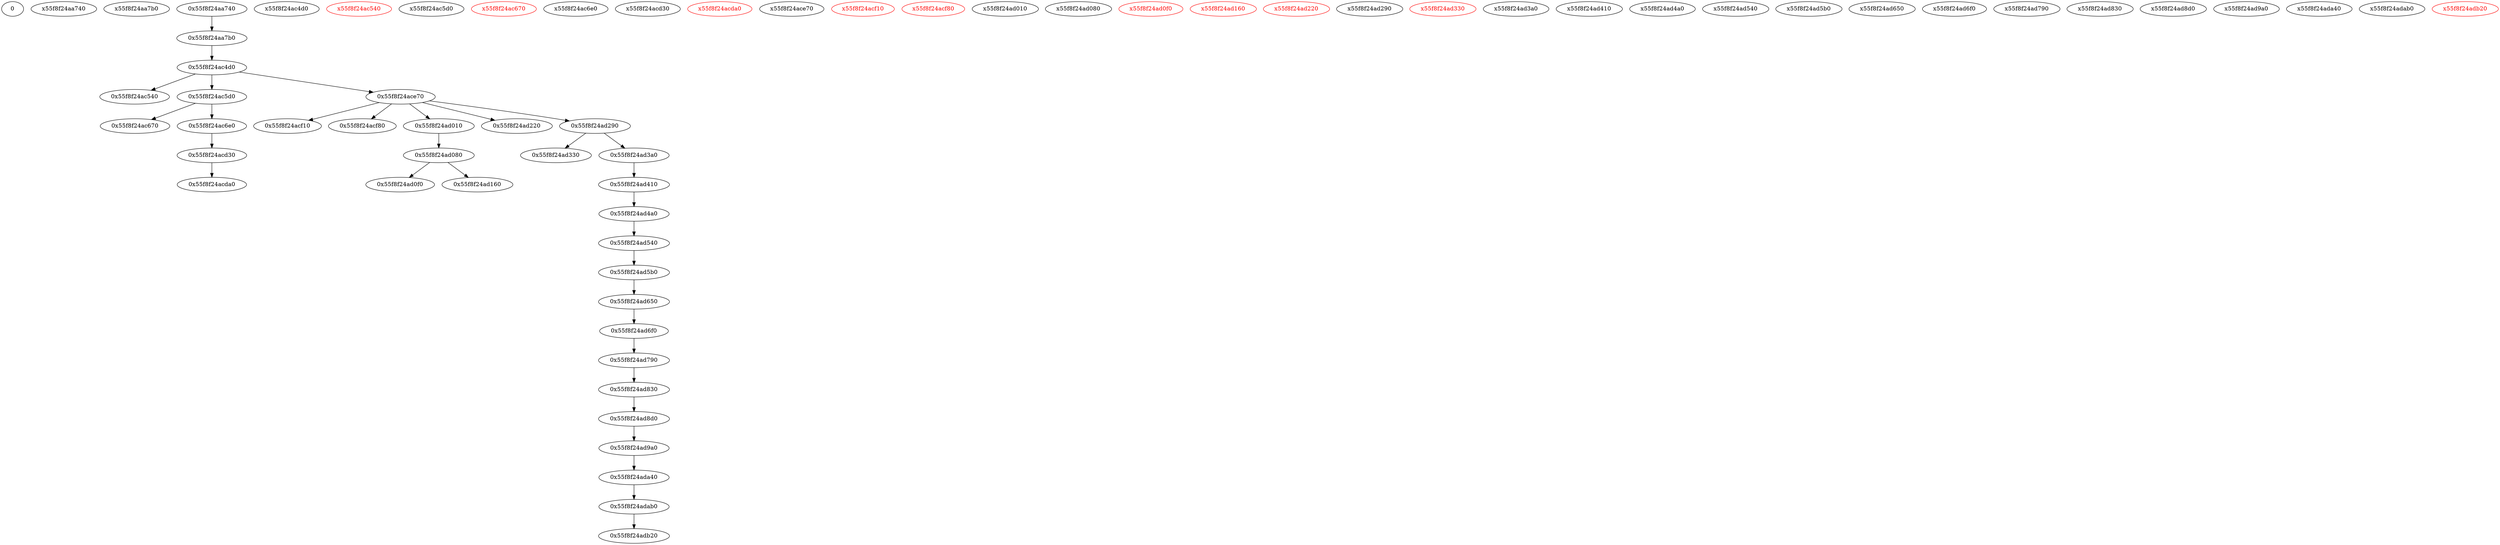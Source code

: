 digraph G {
  0x55f8f24aa740;
  0x55f8f24aa7b0;
  "0x55f8f24aa740" -> "0x55f8f24aa7b0";
  0x55f8f24aa7b0;
  0x55f8f24ac4d0;
  "0x55f8f24aa7b0" -> "0x55f8f24ac4d0";
  0x55f8f24ac4d0;
  0x55f8f24ac540;
  "0x55f8f24ac4d0" -> "0x55f8f24ac540";
  0x55f8f24ac540[fontcolor="red"][color="red"];
  0x55f8f24ac5d0;
  "0x55f8f24ac4d0" -> "0x55f8f24ac5d0";
  0x55f8f24ac5d0;
  0x55f8f24ac670;
  "0x55f8f24ac5d0" -> "0x55f8f24ac670";
  0x55f8f24ac670[fontcolor="red"][color="red"];
  0x55f8f24ac6e0;
  "0x55f8f24ac5d0" -> "0x55f8f24ac6e0";
  0x55f8f24ac6e0;
  0x55f8f24acd30;
  "0x55f8f24ac6e0" -> "0x55f8f24acd30";
  0x55f8f24acd30;
  0x55f8f24acda0;
  "0x55f8f24acd30" -> "0x55f8f24acda0";
  0x55f8f24acda0[fontcolor="red"][color="red"];
  0x55f8f24ace70;
  "0x55f8f24ac4d0" -> "0x55f8f24ace70";
  0x55f8f24ace70;
  0x55f8f24acf10;
  "0x55f8f24ace70" -> "0x55f8f24acf10";
  0x55f8f24acf10[fontcolor="red"][color="red"];
  0x55f8f24acf80;
  "0x55f8f24ace70" -> "0x55f8f24acf80";
  0x55f8f24acf80[fontcolor="red"][color="red"];
  0x55f8f24ad010;
  "0x55f8f24ace70" -> "0x55f8f24ad010";
  0x55f8f24ad010;
  0x55f8f24ad080;
  "0x55f8f24ad010" -> "0x55f8f24ad080";
  0x55f8f24ad080;
  0x55f8f24ad0f0;
  "0x55f8f24ad080" -> "0x55f8f24ad0f0";
  0x55f8f24ad0f0[fontcolor="red"][color="red"];
  0x55f8f24ad160;
  "0x55f8f24ad080" -> "0x55f8f24ad160";
  0x55f8f24ad160[fontcolor="red"][color="red"];
  0x55f8f24ad220;
  "0x55f8f24ace70" -> "0x55f8f24ad220";
  0x55f8f24ad220[fontcolor="red"][color="red"];
  0x55f8f24ad290;
  "0x55f8f24ace70" -> "0x55f8f24ad290";
  0x55f8f24ad290;
  0x55f8f24ad330;
  "0x55f8f24ad290" -> "0x55f8f24ad330";
  0x55f8f24ad330[fontcolor="red"][color="red"];
  0x55f8f24ad3a0;
  "0x55f8f24ad290" -> "0x55f8f24ad3a0";
  0x55f8f24ad3a0;
  0x55f8f24ad410;
  "0x55f8f24ad3a0" -> "0x55f8f24ad410";
  0x55f8f24ad410;
  0x55f8f24ad4a0;
  "0x55f8f24ad410" -> "0x55f8f24ad4a0";
  0x55f8f24ad4a0;
  0x55f8f24ad540;
  "0x55f8f24ad4a0" -> "0x55f8f24ad540";
  0x55f8f24ad540;
  0x55f8f24ad5b0;
  "0x55f8f24ad540" -> "0x55f8f24ad5b0";
  0x55f8f24ad5b0;
  0x55f8f24ad650;
  "0x55f8f24ad5b0" -> "0x55f8f24ad650";
  0x55f8f24ad650;
  0x55f8f24ad6f0;
  "0x55f8f24ad650" -> "0x55f8f24ad6f0";
  0x55f8f24ad6f0;
  0x55f8f24ad790;
  "0x55f8f24ad6f0" -> "0x55f8f24ad790";
  0x55f8f24ad790;
  0x55f8f24ad830;
  "0x55f8f24ad790" -> "0x55f8f24ad830";
  0x55f8f24ad830;
  0x55f8f24ad8d0;
  "0x55f8f24ad830" -> "0x55f8f24ad8d0";
  0x55f8f24ad8d0;
  0x55f8f24ad9a0;
  "0x55f8f24ad8d0" -> "0x55f8f24ad9a0";
  0x55f8f24ad9a0;
  0x55f8f24ada40;
  "0x55f8f24ad9a0" -> "0x55f8f24ada40";
  0x55f8f24ada40;
  0x55f8f24adab0;
  "0x55f8f24ada40" -> "0x55f8f24adab0";
  0x55f8f24adab0;
  0x55f8f24adb20;
  "0x55f8f24adab0" -> "0x55f8f24adb20";
  0x55f8f24adb20[fontcolor="red"][color="red"];
}